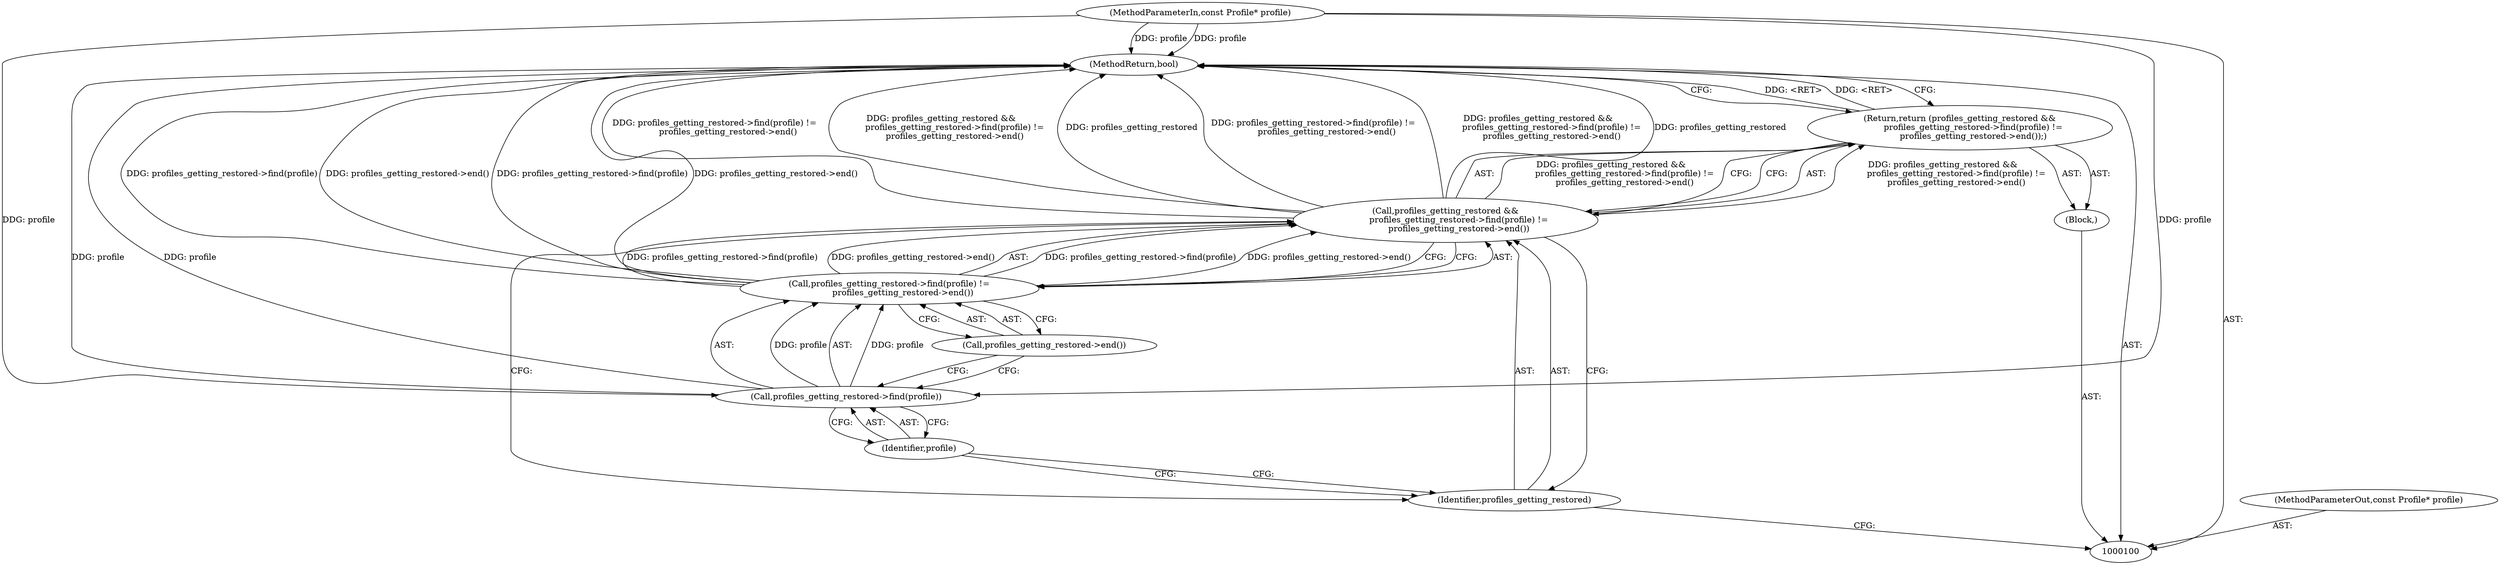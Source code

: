 digraph "1_Chrome_1dab554a7e795dac34313e2f7dbe4325628d12d4" {
"1000110" [label="(MethodReturn,bool)"];
"1000101" [label="(MethodParameterIn,const Profile* profile)"];
"1000133" [label="(MethodParameterOut,const Profile* profile)"];
"1000102" [label="(Block,)"];
"1000104" [label="(Call,profiles_getting_restored &&\n          profiles_getting_restored->find(profile) !=\n          profiles_getting_restored->end())"];
"1000105" [label="(Identifier,profiles_getting_restored)"];
"1000103" [label="(Return,return (profiles_getting_restored &&\n          profiles_getting_restored->find(profile) !=\n          profiles_getting_restored->end());)"];
"1000106" [label="(Call,profiles_getting_restored->find(profile) !=\n          profiles_getting_restored->end())"];
"1000107" [label="(Call,profiles_getting_restored->find(profile))"];
"1000108" [label="(Identifier,profile)"];
"1000109" [label="(Call,profiles_getting_restored->end())"];
"1000110" -> "1000100"  [label="AST: "];
"1000110" -> "1000103"  [label="CFG: "];
"1000103" -> "1000110"  [label="DDG: <RET>"];
"1000107" -> "1000110"  [label="DDG: profile"];
"1000106" -> "1000110"  [label="DDG: profiles_getting_restored->find(profile)"];
"1000106" -> "1000110"  [label="DDG: profiles_getting_restored->end()"];
"1000104" -> "1000110"  [label="DDG: profiles_getting_restored &&\n          profiles_getting_restored->find(profile) !=\n          profiles_getting_restored->end()"];
"1000104" -> "1000110"  [label="DDG: profiles_getting_restored"];
"1000104" -> "1000110"  [label="DDG: profiles_getting_restored->find(profile) !=\n          profiles_getting_restored->end()"];
"1000101" -> "1000110"  [label="DDG: profile"];
"1000101" -> "1000100"  [label="AST: "];
"1000101" -> "1000110"  [label="DDG: profile"];
"1000101" -> "1000107"  [label="DDG: profile"];
"1000133" -> "1000100"  [label="AST: "];
"1000102" -> "1000100"  [label="AST: "];
"1000103" -> "1000102"  [label="AST: "];
"1000104" -> "1000103"  [label="AST: "];
"1000104" -> "1000105"  [label="CFG: "];
"1000104" -> "1000106"  [label="CFG: "];
"1000105" -> "1000104"  [label="AST: "];
"1000106" -> "1000104"  [label="AST: "];
"1000103" -> "1000104"  [label="CFG: "];
"1000104" -> "1000110"  [label="DDG: profiles_getting_restored &&\n          profiles_getting_restored->find(profile) !=\n          profiles_getting_restored->end()"];
"1000104" -> "1000110"  [label="DDG: profiles_getting_restored"];
"1000104" -> "1000110"  [label="DDG: profiles_getting_restored->find(profile) !=\n          profiles_getting_restored->end()"];
"1000104" -> "1000103"  [label="DDG: profiles_getting_restored &&\n          profiles_getting_restored->find(profile) !=\n          profiles_getting_restored->end()"];
"1000106" -> "1000104"  [label="DDG: profiles_getting_restored->find(profile)"];
"1000106" -> "1000104"  [label="DDG: profiles_getting_restored->end()"];
"1000105" -> "1000104"  [label="AST: "];
"1000105" -> "1000100"  [label="CFG: "];
"1000108" -> "1000105"  [label="CFG: "];
"1000104" -> "1000105"  [label="CFG: "];
"1000103" -> "1000102"  [label="AST: "];
"1000103" -> "1000104"  [label="CFG: "];
"1000104" -> "1000103"  [label="AST: "];
"1000110" -> "1000103"  [label="CFG: "];
"1000103" -> "1000110"  [label="DDG: <RET>"];
"1000104" -> "1000103"  [label="DDG: profiles_getting_restored &&\n          profiles_getting_restored->find(profile) !=\n          profiles_getting_restored->end()"];
"1000106" -> "1000104"  [label="AST: "];
"1000106" -> "1000109"  [label="CFG: "];
"1000107" -> "1000106"  [label="AST: "];
"1000109" -> "1000106"  [label="AST: "];
"1000104" -> "1000106"  [label="CFG: "];
"1000106" -> "1000110"  [label="DDG: profiles_getting_restored->find(profile)"];
"1000106" -> "1000110"  [label="DDG: profiles_getting_restored->end()"];
"1000106" -> "1000104"  [label="DDG: profiles_getting_restored->find(profile)"];
"1000106" -> "1000104"  [label="DDG: profiles_getting_restored->end()"];
"1000107" -> "1000106"  [label="DDG: profile"];
"1000107" -> "1000106"  [label="AST: "];
"1000107" -> "1000108"  [label="CFG: "];
"1000108" -> "1000107"  [label="AST: "];
"1000109" -> "1000107"  [label="CFG: "];
"1000107" -> "1000110"  [label="DDG: profile"];
"1000107" -> "1000106"  [label="DDG: profile"];
"1000101" -> "1000107"  [label="DDG: profile"];
"1000108" -> "1000107"  [label="AST: "];
"1000108" -> "1000105"  [label="CFG: "];
"1000107" -> "1000108"  [label="CFG: "];
"1000109" -> "1000106"  [label="AST: "];
"1000109" -> "1000107"  [label="CFG: "];
"1000106" -> "1000109"  [label="CFG: "];
}
